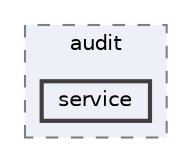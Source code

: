 digraph "repository/core/src/test/java/com/sterlite/cal/audit/service"
{
 // LATEX_PDF_SIZE
  bgcolor="transparent";
  edge [fontname=Helvetica,fontsize=10,labelfontname=Helvetica,labelfontsize=10];
  node [fontname=Helvetica,fontsize=10,shape=box,height=0.2,width=0.4];
  compound=true
  subgraph clusterdir_e0a7cea112e4a7d0bd64f834ad03ca59 {
    graph [ bgcolor="#edf0f7", pencolor="grey50", label="audit", fontname=Helvetica,fontsize=10 style="filled,dashed", URL="dir_e0a7cea112e4a7d0bd64f834ad03ca59.html",tooltip=""]
  dir_43ad79ba4a3e0dc140d813c871310851 [label="service", fillcolor="#edf0f7", color="grey25", style="filled,bold", URL="dir_43ad79ba4a3e0dc140d813c871310851.html",tooltip=""];
  }
}

